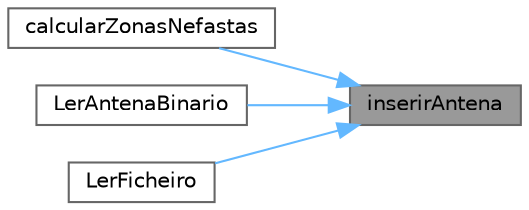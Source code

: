 digraph "inserirAntena"
{
 // LATEX_PDF_SIZE
  bgcolor="transparent";
  edge [fontname=Helvetica,fontsize=10,labelfontname=Helvetica,labelfontsize=10];
  node [fontname=Helvetica,fontsize=10,shape=box,height=0.2,width=0.4];
  rankdir="RL";
  Node1 [id="Node000001",label="inserirAntena",height=0.2,width=0.4,color="gray40", fillcolor="grey60", style="filled", fontcolor="black",tooltip=" "];
  Node1 -> Node2 [id="edge1_Node000001_Node000002",dir="back",color="steelblue1",style="solid",tooltip=" "];
  Node2 [id="Node000002",label="calcularZonasNefastas",height=0.2,width=0.4,color="grey40", fillcolor="white", style="filled",URL="$funcoes_8c.html#added54c252bce918e76c96a5b3a333e0",tooltip=" "];
  Node1 -> Node3 [id="edge2_Node000001_Node000003",dir="back",color="steelblue1",style="solid",tooltip=" "];
  Node3 [id="Node000003",label="LerAntenaBinario",height=0.2,width=0.4,color="grey40", fillcolor="white", style="filled",URL="$funcoes_8c.html#ab4bf756678ff0936d32e1ca8ea144fff",tooltip=" "];
  Node1 -> Node4 [id="edge3_Node000001_Node000004",dir="back",color="steelblue1",style="solid",tooltip=" "];
  Node4 [id="Node000004",label="LerFicheiro",height=0.2,width=0.4,color="grey40", fillcolor="white", style="filled",URL="$funcoes_8c.html#af22efeedc479ba3d47e91152756657df",tooltip=" "];
}
